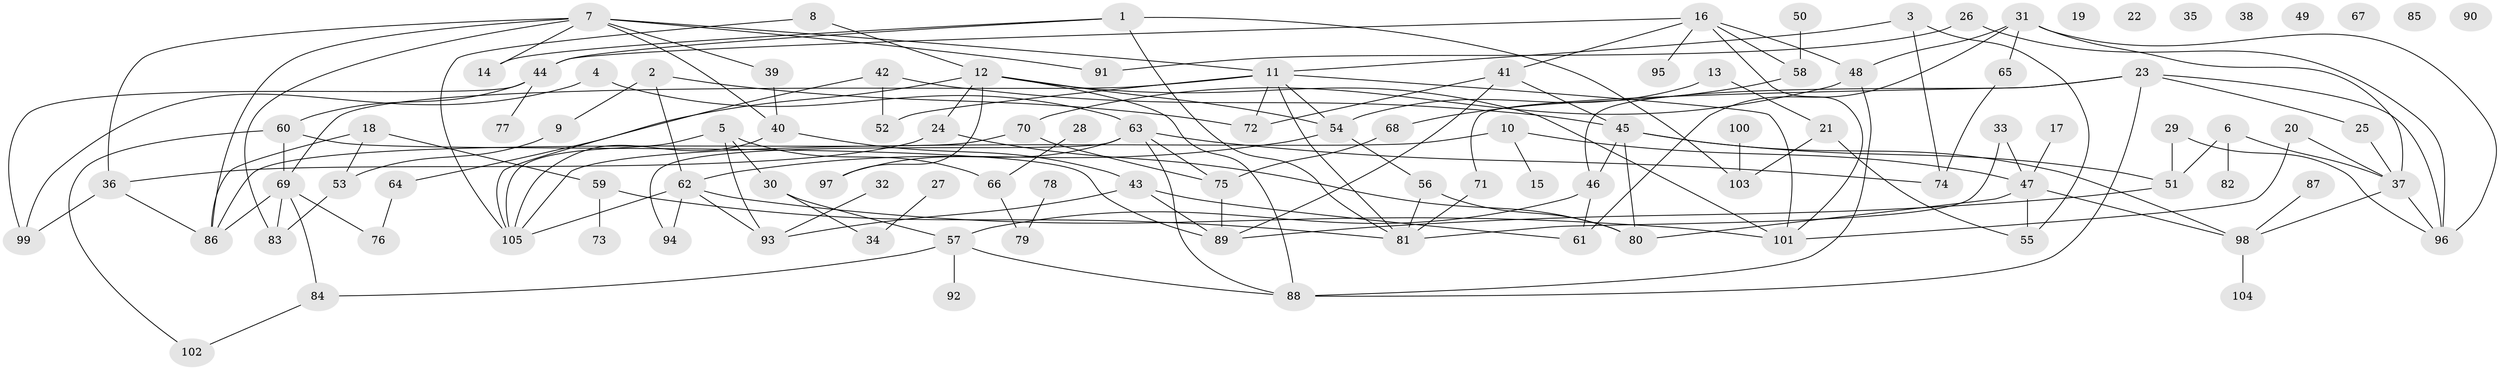 // Generated by graph-tools (version 1.1) at 2025/33/03/09/25 02:33:49]
// undirected, 105 vertices, 157 edges
graph export_dot {
graph [start="1"]
  node [color=gray90,style=filled];
  1;
  2;
  3;
  4;
  5;
  6;
  7;
  8;
  9;
  10;
  11;
  12;
  13;
  14;
  15;
  16;
  17;
  18;
  19;
  20;
  21;
  22;
  23;
  24;
  25;
  26;
  27;
  28;
  29;
  30;
  31;
  32;
  33;
  34;
  35;
  36;
  37;
  38;
  39;
  40;
  41;
  42;
  43;
  44;
  45;
  46;
  47;
  48;
  49;
  50;
  51;
  52;
  53;
  54;
  55;
  56;
  57;
  58;
  59;
  60;
  61;
  62;
  63;
  64;
  65;
  66;
  67;
  68;
  69;
  70;
  71;
  72;
  73;
  74;
  75;
  76;
  77;
  78;
  79;
  80;
  81;
  82;
  83;
  84;
  85;
  86;
  87;
  88;
  89;
  90;
  91;
  92;
  93;
  94;
  95;
  96;
  97;
  98;
  99;
  100;
  101;
  102;
  103;
  104;
  105;
  1 -- 14;
  1 -- 44;
  1 -- 81;
  1 -- 103;
  2 -- 9;
  2 -- 62;
  2 -- 72;
  3 -- 11;
  3 -- 55;
  3 -- 74;
  4 -- 63;
  4 -- 99;
  5 -- 30;
  5 -- 66;
  5 -- 93;
  5 -- 105;
  6 -- 37;
  6 -- 51;
  6 -- 82;
  7 -- 11;
  7 -- 14;
  7 -- 36;
  7 -- 39;
  7 -- 40;
  7 -- 83;
  7 -- 86;
  7 -- 91;
  8 -- 12;
  8 -- 105;
  9 -- 53;
  10 -- 15;
  10 -- 47;
  10 -- 105;
  11 -- 52;
  11 -- 54;
  11 -- 69;
  11 -- 72;
  11 -- 81;
  11 -- 101;
  12 -- 24;
  12 -- 54;
  12 -- 64;
  12 -- 88;
  12 -- 97;
  12 -- 101;
  13 -- 21;
  13 -- 54;
  16 -- 41;
  16 -- 44;
  16 -- 48;
  16 -- 58;
  16 -- 95;
  16 -- 101;
  17 -- 47;
  18 -- 53;
  18 -- 59;
  18 -- 86;
  20 -- 37;
  20 -- 101;
  21 -- 55;
  21 -- 103;
  23 -- 25;
  23 -- 46;
  23 -- 71;
  23 -- 88;
  23 -- 96;
  24 -- 36;
  24 -- 80;
  25 -- 37;
  26 -- 91;
  26 -- 96;
  27 -- 34;
  28 -- 66;
  29 -- 51;
  29 -- 96;
  30 -- 34;
  30 -- 57;
  31 -- 37;
  31 -- 48;
  31 -- 61;
  31 -- 65;
  31 -- 96;
  32 -- 93;
  33 -- 47;
  33 -- 81;
  36 -- 86;
  36 -- 99;
  37 -- 96;
  37 -- 98;
  39 -- 40;
  40 -- 43;
  40 -- 105;
  41 -- 45;
  41 -- 72;
  41 -- 89;
  42 -- 45;
  42 -- 52;
  42 -- 105;
  43 -- 61;
  43 -- 89;
  43 -- 93;
  44 -- 60;
  44 -- 77;
  44 -- 99;
  45 -- 46;
  45 -- 51;
  45 -- 80;
  45 -- 98;
  46 -- 57;
  46 -- 61;
  47 -- 55;
  47 -- 80;
  47 -- 98;
  48 -- 70;
  48 -- 88;
  50 -- 58;
  51 -- 89;
  53 -- 83;
  54 -- 56;
  54 -- 62;
  56 -- 80;
  56 -- 81;
  57 -- 84;
  57 -- 88;
  57 -- 92;
  58 -- 68;
  59 -- 73;
  59 -- 81;
  60 -- 69;
  60 -- 89;
  60 -- 102;
  62 -- 93;
  62 -- 94;
  62 -- 101;
  62 -- 105;
  63 -- 74;
  63 -- 75;
  63 -- 88;
  63 -- 94;
  63 -- 97;
  64 -- 76;
  65 -- 74;
  66 -- 79;
  68 -- 75;
  69 -- 76;
  69 -- 83;
  69 -- 84;
  69 -- 86;
  70 -- 75;
  70 -- 86;
  71 -- 81;
  75 -- 89;
  78 -- 79;
  84 -- 102;
  87 -- 98;
  98 -- 104;
  100 -- 103;
}
